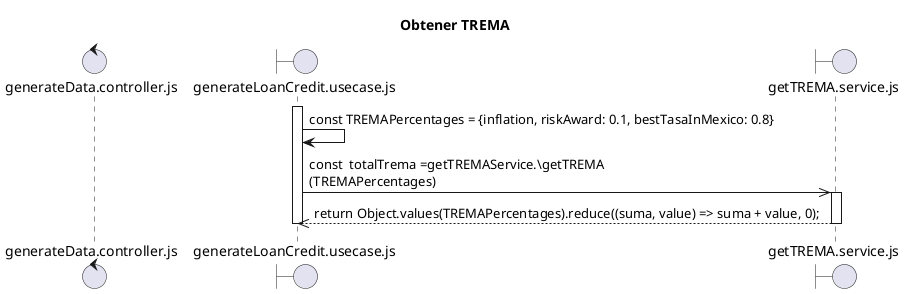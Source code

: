 @startuml Obtener TREMA.plantuml
title "Obtener TREMA"

control "generateData.controller.js" as C
boundary "generateLoanCredit.usecase.js" as UC
boundary "getTREMA.service.js" as SME

activate UC
UC -> UC: const TREMAPercentages = {inflation, riskAward: 0.1, bestTasaInMexico: 0.8}

UC ->> SME: const  totalTrema =getTREMAService.\getTREMA\n(TREMAPercentages) 
activate SME
SME -->> UC: return Object.values(TREMAPercentages).reduce((suma, value) => suma + value, 0);

deactivate SME


deactivate UC

@enduml